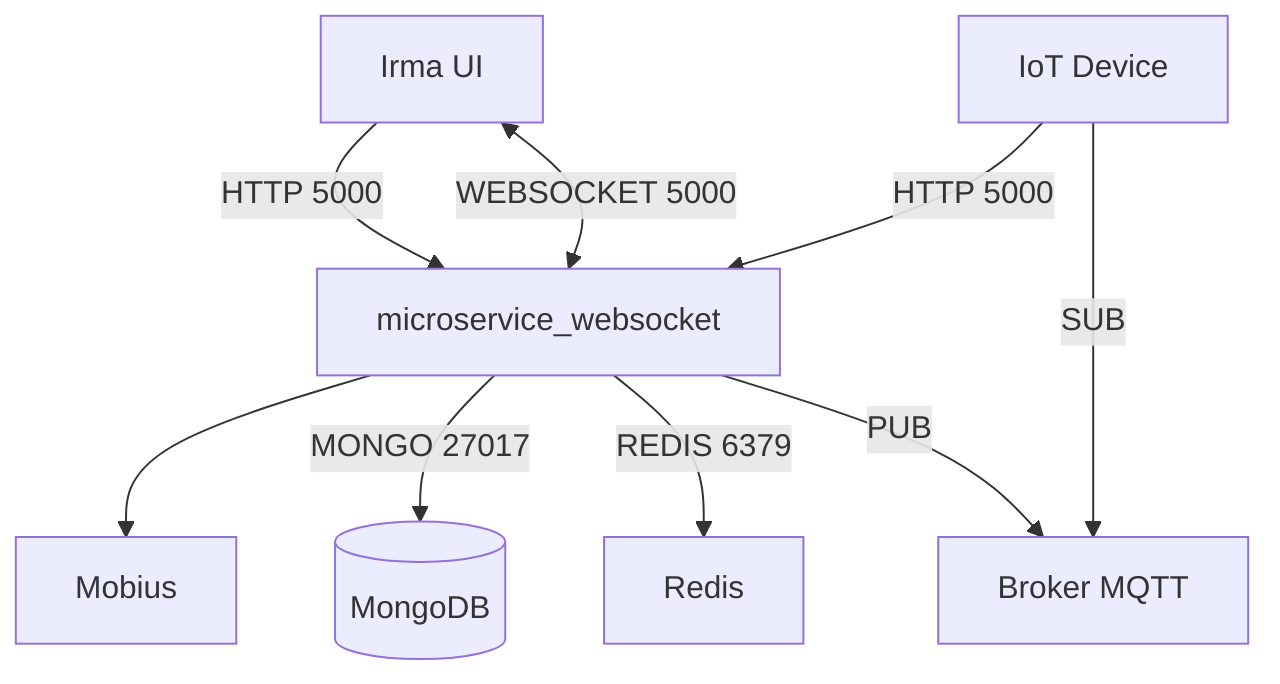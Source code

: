 flowchart TD;

msw[microservice_websocket]
mobius[Mobius]
irma-ui[Irma UI]
mqtt[Broker MQTT]
redis[Redis]
mongo[(MongoDB)]

iot[IoT Device]

msw --> mobius
msw -- MONGO 27017 --> mongo
irma-ui -- HTTP 5000 --> msw
iot -- HTTP 5000 --> msw
irma-ui <-- WEBSOCKET 5000 --> msw
msw -- REDIS 6379 --> redis

msw -- PUB --> mqtt
iot -- SUB --> mqtt
